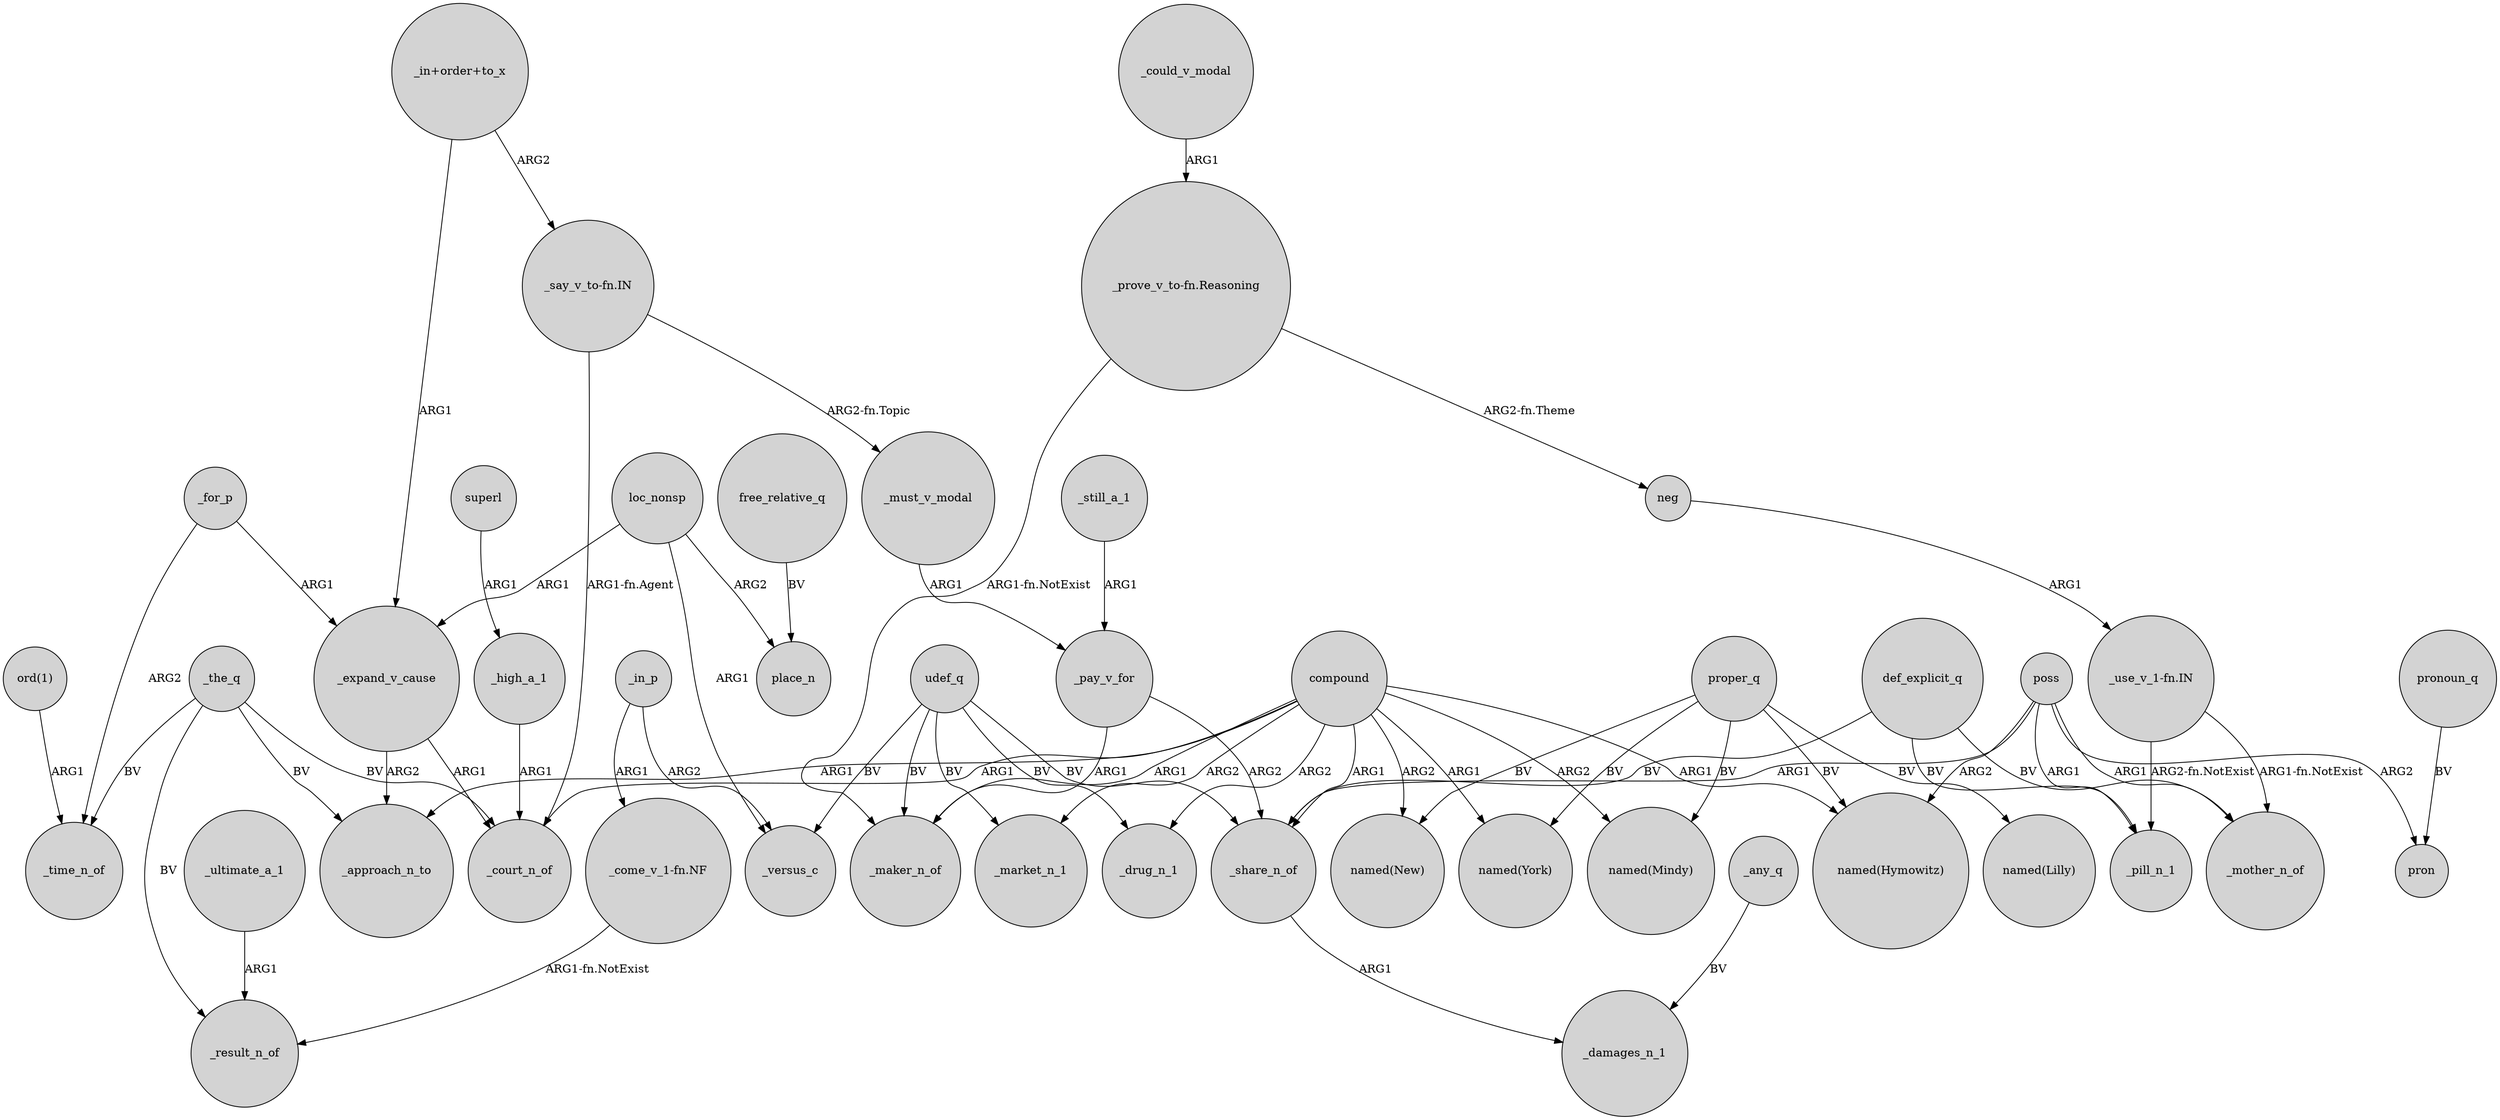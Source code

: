 digraph {
	node [shape=circle style=filled]
	compound -> _market_n_1 [label=ARG2]
	_expand_v_cause -> _approach_n_to [label=ARG2]
	"_say_v_to-fn.IN" -> _must_v_modal [label="ARG2-fn.Topic"]
	compound -> "named(New)" [label=ARG2]
	_ultimate_a_1 -> _result_n_of [label=ARG1]
	_could_v_modal -> "_prove_v_to-fn.Reasoning" [label=ARG1]
	"_use_v_1-fn.IN" -> _pill_n_1 [label="ARG2-fn.NotExist"]
	poss -> pron [label=ARG2]
	"_come_v_1-fn.NF" -> _result_n_of [label="ARG1-fn.NotExist"]
	_must_v_modal -> _pay_v_for [label=ARG1]
	_still_a_1 -> _pay_v_for [label=ARG1]
	"_in+order+to_x" -> "_say_v_to-fn.IN" [label=ARG2]
	proper_q -> "named(New)" [label=BV]
	superl -> _high_a_1 [label=ARG1]
	def_explicit_q -> _mother_n_of [label=BV]
	_the_q -> _result_n_of [label=BV]
	loc_nonsp -> _versus_c [label=ARG1]
	_the_q -> _court_n_of [label=BV]
	udef_q -> _versus_c [label=BV]
	loc_nonsp -> _expand_v_cause [label=ARG1]
	compound -> _maker_n_of [label=ARG1]
	_high_a_1 -> _court_n_of [label=ARG1]
	udef_q -> _market_n_1 [label=BV]
	_pay_v_for -> _maker_n_of [label=ARG1]
	_for_p -> _time_n_of [label=ARG2]
	_the_q -> _approach_n_to [label=BV]
	_pay_v_for -> _share_n_of [label=ARG2]
	udef_q -> _drug_n_1 [label=BV]
	poss -> _pill_n_1 [label=ARG1]
	compound -> _approach_n_to [label=ARG1]
	pronoun_q -> pron [label=BV]
	compound -> "named(Mindy)" [label=ARG2]
	_the_q -> _time_n_of [label=BV]
	compound -> "named(York)" [label=ARG1]
	proper_q -> "named(Hymowitz)" [label=BV]
	proper_q -> "named(Lilly)" [label=BV]
	poss -> "named(Hymowitz)" [label=ARG2]
	_in_p -> _versus_c [label=ARG2]
	_for_p -> _expand_v_cause [label=ARG1]
	udef_q -> _maker_n_of [label=BV]
	compound -> _share_n_of [label=ARG1]
	compound -> _drug_n_1 [label=ARG2]
	poss -> _mother_n_of [label=ARG1]
	def_explicit_q -> _pill_n_1 [label=BV]
	udef_q -> _share_n_of [label=BV]
	"_prove_v_to-fn.Reasoning" -> neg [label="ARG2-fn.Theme"]
	_in_p -> "_come_v_1-fn.NF" [label=ARG1]
	"_use_v_1-fn.IN" -> _mother_n_of [label="ARG1-fn.NotExist"]
	loc_nonsp -> place_n [label=ARG2]
	"_in+order+to_x" -> _expand_v_cause [label=ARG1]
	"_prove_v_to-fn.Reasoning" -> _maker_n_of [label="ARG1-fn.NotExist"]
	proper_q -> "named(Mindy)" [label=BV]
	free_relative_q -> place_n [label=BV]
	_share_n_of -> _damages_n_1 [label=ARG1]
	proper_q -> "named(York)" [label=BV]
	"_say_v_to-fn.IN" -> _court_n_of [label="ARG1-fn.Agent"]
	def_explicit_q -> _share_n_of [label=BV]
	poss -> _share_n_of [label=ARG1]
	_any_q -> _damages_n_1 [label=BV]
	"ord(1)" -> _time_n_of [label=ARG1]
	compound -> _court_n_of [label=ARG1]
	compound -> "named(Hymowitz)" [label=ARG1]
	_expand_v_cause -> _court_n_of [label=ARG1]
	neg -> "_use_v_1-fn.IN" [label=ARG1]
}
